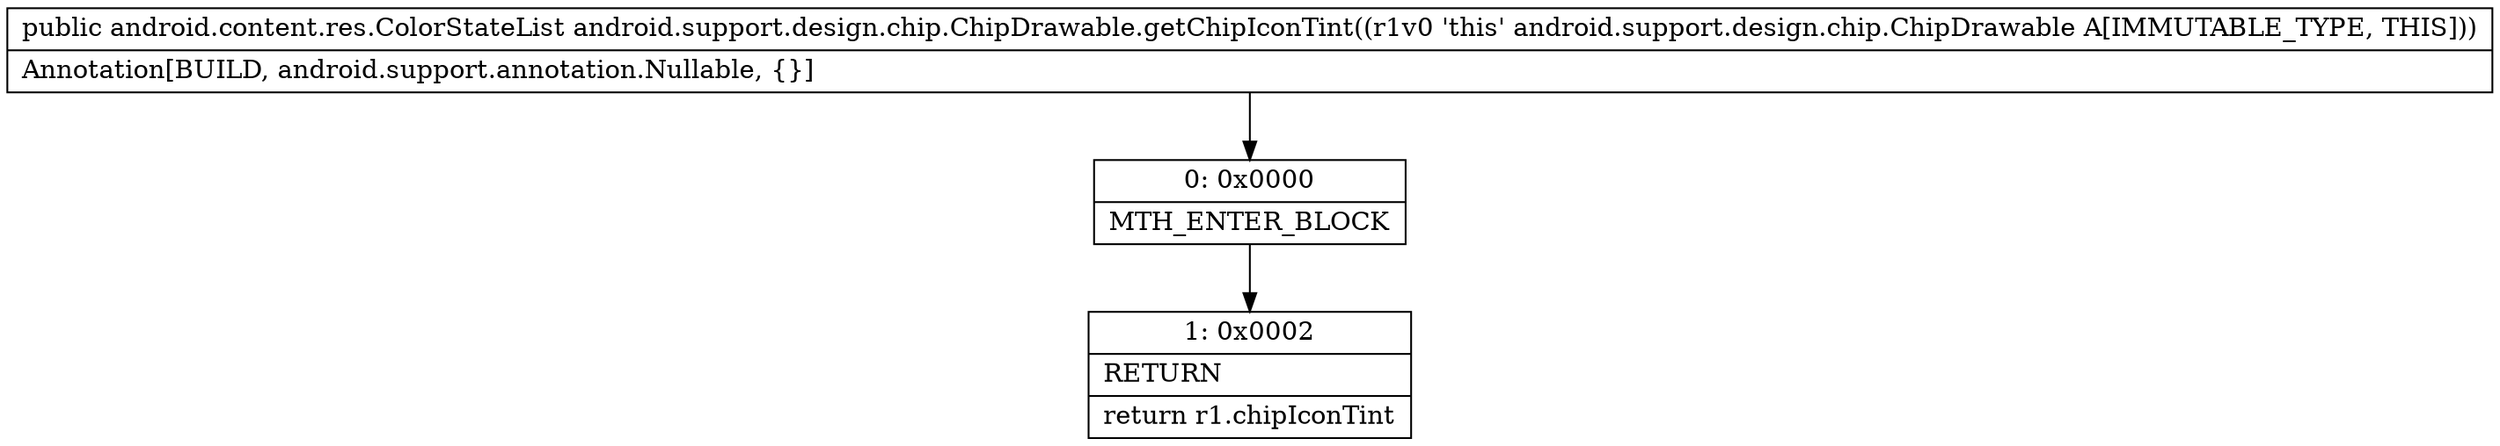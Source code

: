 digraph "CFG forandroid.support.design.chip.ChipDrawable.getChipIconTint()Landroid\/content\/res\/ColorStateList;" {
Node_0 [shape=record,label="{0\:\ 0x0000|MTH_ENTER_BLOCK\l}"];
Node_1 [shape=record,label="{1\:\ 0x0002|RETURN\l|return r1.chipIconTint\l}"];
MethodNode[shape=record,label="{public android.content.res.ColorStateList android.support.design.chip.ChipDrawable.getChipIconTint((r1v0 'this' android.support.design.chip.ChipDrawable A[IMMUTABLE_TYPE, THIS]))  | Annotation[BUILD, android.support.annotation.Nullable, \{\}]\l}"];
MethodNode -> Node_0;
Node_0 -> Node_1;
}

